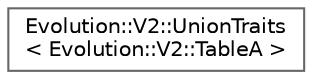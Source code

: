 digraph "Graphical Class Hierarchy"
{
 // LATEX_PDF_SIZE
  bgcolor="transparent";
  edge [fontname=Helvetica,fontsize=10,labelfontname=Helvetica,labelfontsize=10];
  node [fontname=Helvetica,fontsize=10,shape=box,height=0.2,width=0.4];
  rankdir="LR";
  Node0 [id="Node000000",label="Evolution::V2::UnionTraits\l\< Evolution::V2::TableA \>",height=0.2,width=0.4,color="grey40", fillcolor="white", style="filled",URL="$structEvolution_1_1V2_1_1UnionTraits_3_01Evolution_1_1V2_1_1TableA_01_4.html",tooltip=" "];
}
